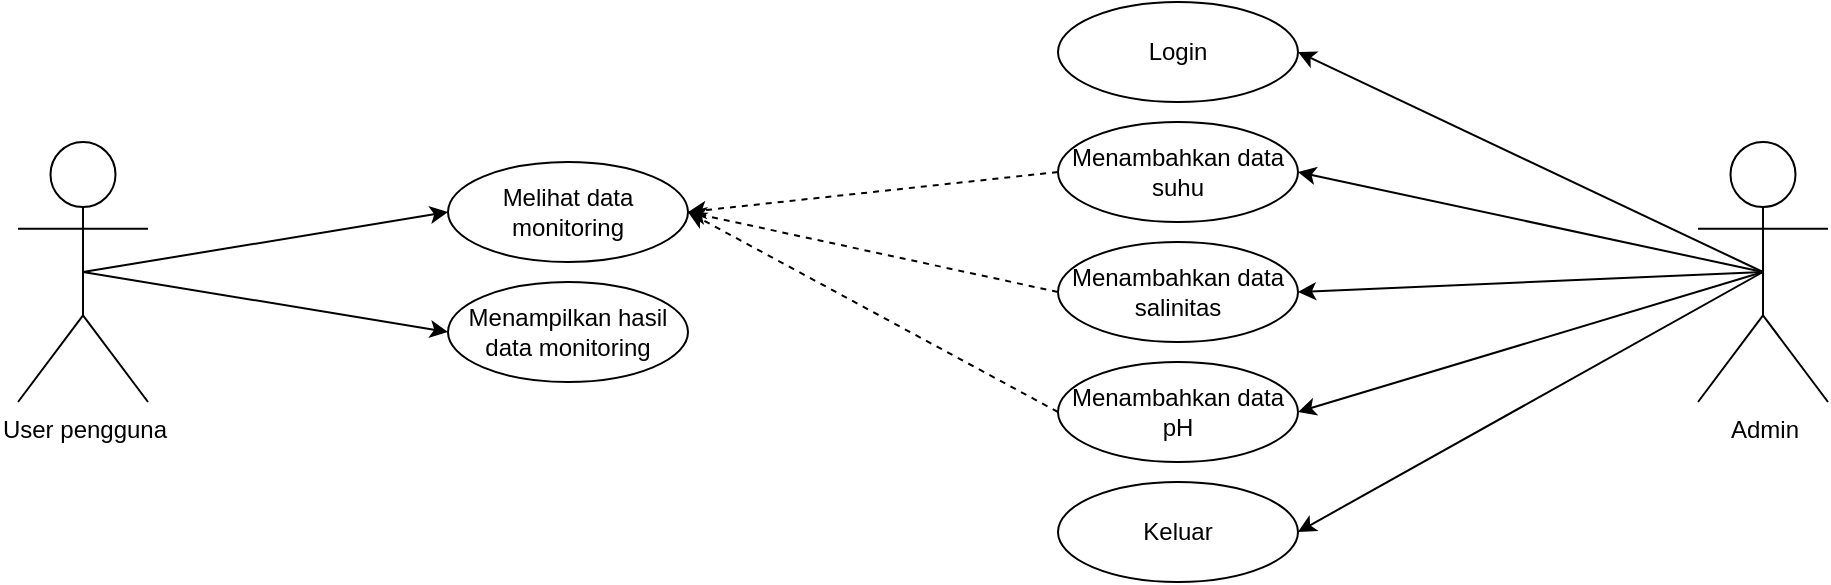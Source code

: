 <mxfile version="14.9.6" type="github">
  <diagram id="GV3Ynuncx9CAgCsgez-d" name="Page-1">
    <mxGraphModel dx="1447" dy="803" grid="1" gridSize="10" guides="1" tooltips="1" connect="1" arrows="1" fold="1" page="1" pageScale="1" pageWidth="850" pageHeight="1100" math="0" shadow="0">
      <root>
        <mxCell id="0" />
        <mxCell id="1" parent="0" />
        <mxCell id="ZfWAbqg4WPOT4vAiXj41-4" value="Admin" style="shape=umlActor;verticalLabelPosition=bottom;verticalAlign=top;html=1;outlineConnect=0;" vertex="1" parent="1">
          <mxGeometry x="930" y="150" width="65" height="130" as="geometry" />
        </mxCell>
        <mxCell id="ZfWAbqg4WPOT4vAiXj41-5" value="" style="endArrow=classic;html=1;entryX=1;entryY=0.5;entryDx=0;entryDy=0;exitX=0.5;exitY=0.5;exitDx=0;exitDy=0;exitPerimeter=0;" edge="1" parent="1" source="ZfWAbqg4WPOT4vAiXj41-4" target="ZfWAbqg4WPOT4vAiXj41-11">
          <mxGeometry width="50" height="50" relative="1" as="geometry">
            <mxPoint x="770" y="230" as="sourcePoint" />
            <mxPoint x="1005" y="80" as="targetPoint" />
          </mxGeometry>
        </mxCell>
        <mxCell id="ZfWAbqg4WPOT4vAiXj41-6" value="" style="endArrow=classic;html=1;entryX=1;entryY=0.5;entryDx=0;entryDy=0;exitX=0.5;exitY=0.5;exitDx=0;exitDy=0;exitPerimeter=0;" edge="1" parent="1" source="ZfWAbqg4WPOT4vAiXj41-4" target="ZfWAbqg4WPOT4vAiXj41-12">
          <mxGeometry width="50" height="50" relative="1" as="geometry">
            <mxPoint x="720" y="260" as="sourcePoint" />
            <mxPoint x="955" y="140" as="targetPoint" />
          </mxGeometry>
        </mxCell>
        <mxCell id="ZfWAbqg4WPOT4vAiXj41-7" value="" style="endArrow=classic;html=1;entryX=1;entryY=0.5;entryDx=0;entryDy=0;exitX=0.5;exitY=0.5;exitDx=0;exitDy=0;exitPerimeter=0;" edge="1" parent="1" source="ZfWAbqg4WPOT4vAiXj41-4" target="ZfWAbqg4WPOT4vAiXj41-13">
          <mxGeometry width="50" height="50" relative="1" as="geometry">
            <mxPoint x="730" y="300" as="sourcePoint" />
            <mxPoint x="965" y="210" as="targetPoint" />
          </mxGeometry>
        </mxCell>
        <mxCell id="ZfWAbqg4WPOT4vAiXj41-8" value="" style="endArrow=classic;html=1;entryX=1;entryY=0.5;entryDx=0;entryDy=0;exitX=0.5;exitY=0.5;exitDx=0;exitDy=0;exitPerimeter=0;" edge="1" parent="1" source="ZfWAbqg4WPOT4vAiXj41-4" target="ZfWAbqg4WPOT4vAiXj41-14">
          <mxGeometry width="50" height="50" relative="1" as="geometry">
            <mxPoint x="750" y="310" as="sourcePoint" />
            <mxPoint x="985" y="220" as="targetPoint" />
          </mxGeometry>
        </mxCell>
        <mxCell id="ZfWAbqg4WPOT4vAiXj41-11" value="Login" style="ellipse;whiteSpace=wrap;html=1;" vertex="1" parent="1">
          <mxGeometry x="610" y="80" width="120" height="50" as="geometry" />
        </mxCell>
        <mxCell id="ZfWAbqg4WPOT4vAiXj41-12" value="Menambahkan data suhu" style="ellipse;whiteSpace=wrap;html=1;" vertex="1" parent="1">
          <mxGeometry x="610" y="140" width="120" height="50" as="geometry" />
        </mxCell>
        <mxCell id="ZfWAbqg4WPOT4vAiXj41-13" value="Menambahkan data salinitas" style="ellipse;whiteSpace=wrap;html=1;" vertex="1" parent="1">
          <mxGeometry x="610" y="200" width="120" height="50" as="geometry" />
        </mxCell>
        <mxCell id="ZfWAbqg4WPOT4vAiXj41-14" value="Menambahkan data pH" style="ellipse;whiteSpace=wrap;html=1;" vertex="1" parent="1">
          <mxGeometry x="610" y="260" width="120" height="50" as="geometry" />
        </mxCell>
        <mxCell id="ZfWAbqg4WPOT4vAiXj41-15" value="Keluar" style="ellipse;whiteSpace=wrap;html=1;" vertex="1" parent="1">
          <mxGeometry x="610" y="320" width="120" height="50" as="geometry" />
        </mxCell>
        <mxCell id="ZfWAbqg4WPOT4vAiXj41-16" value="" style="endArrow=classic;html=1;entryX=1;entryY=0.5;entryDx=0;entryDy=0;exitX=0.5;exitY=0.5;exitDx=0;exitDy=0;exitPerimeter=0;" edge="1" parent="1" source="ZfWAbqg4WPOT4vAiXj41-4" target="ZfWAbqg4WPOT4vAiXj41-15">
          <mxGeometry width="50" height="50" relative="1" as="geometry">
            <mxPoint x="960" y="220" as="sourcePoint" />
            <mxPoint x="740" y="295" as="targetPoint" />
          </mxGeometry>
        </mxCell>
        <mxCell id="ZfWAbqg4WPOT4vAiXj41-17" value="User pengguna" style="shape=umlActor;verticalLabelPosition=bottom;verticalAlign=top;html=1;outlineConnect=0;" vertex="1" parent="1">
          <mxGeometry x="90" y="150" width="65" height="130" as="geometry" />
        </mxCell>
        <mxCell id="ZfWAbqg4WPOT4vAiXj41-18" value="Melihat data monitoring" style="ellipse;whiteSpace=wrap;html=1;" vertex="1" parent="1">
          <mxGeometry x="305" y="160" width="120" height="50" as="geometry" />
        </mxCell>
        <mxCell id="ZfWAbqg4WPOT4vAiXj41-19" value="Menampilkan hasil data monitoring" style="ellipse;whiteSpace=wrap;html=1;" vertex="1" parent="1">
          <mxGeometry x="305" y="220" width="120" height="50" as="geometry" />
        </mxCell>
        <mxCell id="ZfWAbqg4WPOT4vAiXj41-23" value="" style="endArrow=classic;html=1;entryX=0;entryY=0.5;entryDx=0;entryDy=0;exitX=0.5;exitY=0.5;exitDx=0;exitDy=0;exitPerimeter=0;" edge="1" parent="1" source="ZfWAbqg4WPOT4vAiXj41-17" target="ZfWAbqg4WPOT4vAiXj41-18">
          <mxGeometry width="50" height="50" relative="1" as="geometry">
            <mxPoint x="170" y="260" as="sourcePoint" />
            <mxPoint x="220" y="210" as="targetPoint" />
          </mxGeometry>
        </mxCell>
        <mxCell id="ZfWAbqg4WPOT4vAiXj41-24" value="" style="endArrow=classic;html=1;entryX=0;entryY=0.5;entryDx=0;entryDy=0;exitX=0.5;exitY=0.5;exitDx=0;exitDy=0;exitPerimeter=0;" edge="1" parent="1" source="ZfWAbqg4WPOT4vAiXj41-17" target="ZfWAbqg4WPOT4vAiXj41-19">
          <mxGeometry width="50" height="50" relative="1" as="geometry">
            <mxPoint x="132.5" y="225" as="sourcePoint" />
            <mxPoint x="315" y="195" as="targetPoint" />
          </mxGeometry>
        </mxCell>
        <mxCell id="ZfWAbqg4WPOT4vAiXj41-25" value="" style="endArrow=classic;html=1;entryX=1;entryY=0.5;entryDx=0;entryDy=0;dashed=1;exitX=0;exitY=0.5;exitDx=0;exitDy=0;" edge="1" parent="1" source="ZfWAbqg4WPOT4vAiXj41-12" target="ZfWAbqg4WPOT4vAiXj41-18">
          <mxGeometry width="50" height="50" relative="1" as="geometry">
            <mxPoint x="640" y="270" as="sourcePoint" />
            <mxPoint x="690" y="220" as="targetPoint" />
          </mxGeometry>
        </mxCell>
        <mxCell id="ZfWAbqg4WPOT4vAiXj41-26" value="" style="endArrow=classic;html=1;entryX=1;entryY=0.5;entryDx=0;entryDy=0;dashed=1;exitX=0;exitY=0.5;exitDx=0;exitDy=0;" edge="1" parent="1" source="ZfWAbqg4WPOT4vAiXj41-13" target="ZfWAbqg4WPOT4vAiXj41-18">
          <mxGeometry width="50" height="50" relative="1" as="geometry">
            <mxPoint x="620" y="175" as="sourcePoint" />
            <mxPoint x="435" y="195" as="targetPoint" />
          </mxGeometry>
        </mxCell>
        <mxCell id="ZfWAbqg4WPOT4vAiXj41-27" value="" style="endArrow=classic;html=1;entryX=1;entryY=0.5;entryDx=0;entryDy=0;dashed=1;exitX=0;exitY=0.5;exitDx=0;exitDy=0;" edge="1" parent="1" source="ZfWAbqg4WPOT4vAiXj41-14" target="ZfWAbqg4WPOT4vAiXj41-18">
          <mxGeometry width="50" height="50" relative="1" as="geometry">
            <mxPoint x="620" y="235" as="sourcePoint" />
            <mxPoint x="435" y="195" as="targetPoint" />
          </mxGeometry>
        </mxCell>
      </root>
    </mxGraphModel>
  </diagram>
</mxfile>
